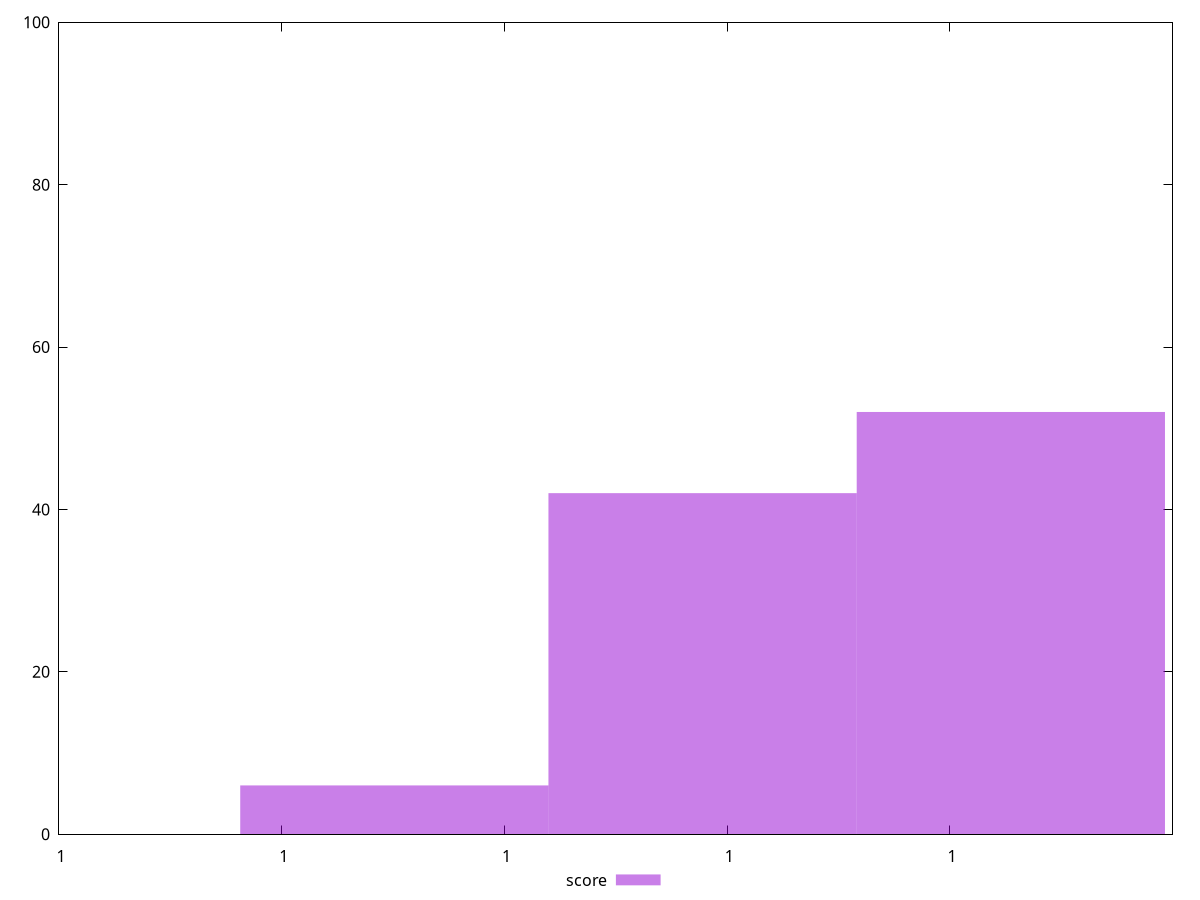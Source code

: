 reset
set terminal svg size 640, 490 enhanced background rgb 'white'
set output "report_00007_2020-12-11T15:55:29.892Z/bootup-time/samples/pages+cached+noexternal+nojs/score/histogram.svg"

$score <<EOF
0.9999999999996371 52
0.999999999998253 6
0.999999999998945 42
EOF

set key outside below
set boxwidth 6.920626917874823e-13
set yrange [0:100]
set style fill transparent solid 0.5 noborder

plot \
  $score title "score" with boxes, \


reset